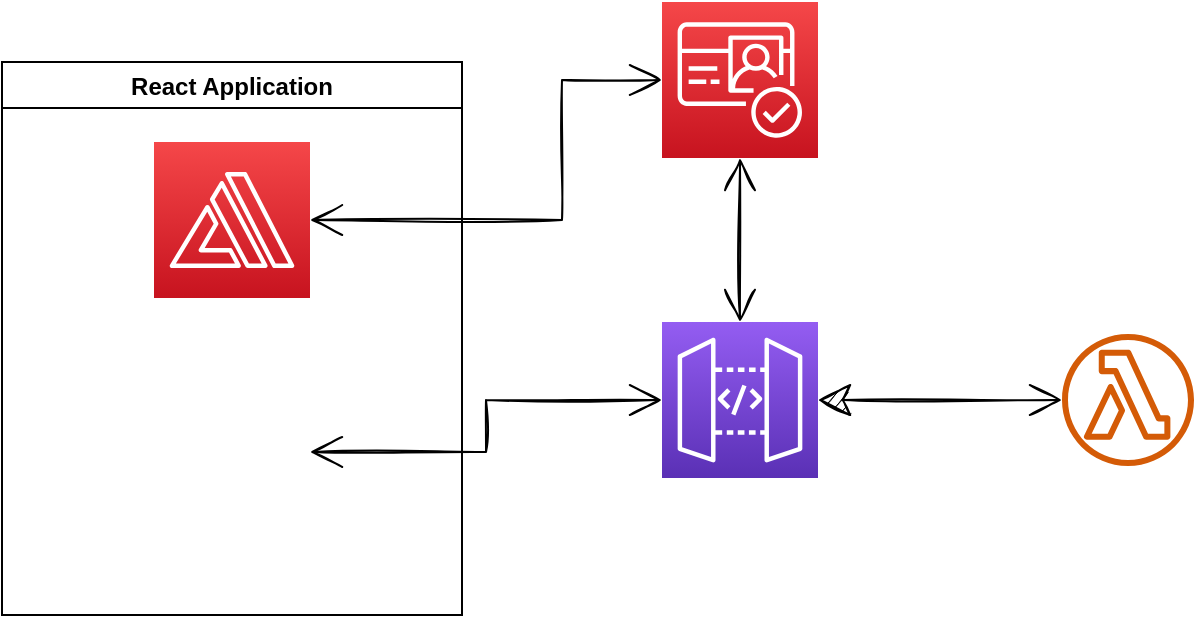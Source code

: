 <mxfile version="20.3.0" type="device"><diagram id="cFfIvvOZjxAWjtNqM_j3" name="Page-1"><mxGraphModel dx="1298" dy="892" grid="0" gridSize="10" guides="1" tooltips="1" connect="1" arrows="1" fold="1" page="1" pageScale="1" pageWidth="1169" pageHeight="1654" math="0" shadow="0"><root><mxCell id="0"/><mxCell id="1" parent="0"/><mxCell id="2pxvAbx7mUyEqBOh8-3k-1" value="" style="points=[[0,0,0],[0.25,0,0],[0.5,0,0],[0.75,0,0],[1,0,0],[0,1,0],[0.25,1,0],[0.5,1,0],[0.75,1,0],[1,1,0],[0,0.25,0],[0,0.5,0],[0,0.75,0],[1,0.25,0],[1,0.5,0],[1,0.75,0]];outlineConnect=0;fontColor=#232F3E;gradientColor=#F54749;gradientDirection=north;fillColor=#C7131F;strokeColor=#ffffff;dashed=0;verticalLabelPosition=bottom;verticalAlign=top;align=center;html=1;fontSize=12;fontStyle=0;aspect=fixed;shape=mxgraph.aws4.resourceIcon;resIcon=mxgraph.aws4.cognito;" vertex="1" parent="1"><mxGeometry x="560" y="160" width="78" height="78" as="geometry"/></mxCell><mxCell id="2pxvAbx7mUyEqBOh8-3k-13" style="edgeStyle=orthogonalEdgeStyle;rounded=0;sketch=1;orthogonalLoop=1;jettySize=auto;html=1;fontSize=12;startArrow=classic;startFill=1;endArrow=open;startSize=14;endSize=14;" edge="1" parent="1" source="2pxvAbx7mUyEqBOh8-3k-5" target="2pxvAbx7mUyEqBOh8-3k-6"><mxGeometry relative="1" as="geometry"/></mxCell><mxCell id="2pxvAbx7mUyEqBOh8-3k-14" style="edgeStyle=orthogonalEdgeStyle;rounded=0;sketch=1;orthogonalLoop=1;jettySize=auto;html=1;entryX=0.5;entryY=1;entryDx=0;entryDy=0;entryPerimeter=0;fontSize=12;startArrow=open;startFill=0;endArrow=open;startSize=14;endSize=14;" edge="1" parent="1" source="2pxvAbx7mUyEqBOh8-3k-5" target="2pxvAbx7mUyEqBOh8-3k-1"><mxGeometry relative="1" as="geometry"/></mxCell><mxCell id="2pxvAbx7mUyEqBOh8-3k-5" value="" style="points=[[0,0,0],[0.25,0,0],[0.5,0,0],[0.75,0,0],[1,0,0],[0,1,0],[0.25,1,0],[0.5,1,0],[0.75,1,0],[1,1,0],[0,0.25,0],[0,0.5,0],[0,0.75,0],[1,0.25,0],[1,0.5,0],[1,0.75,0]];outlineConnect=0;fontColor=#232F3E;gradientColor=#945DF2;gradientDirection=north;fillColor=#5A30B5;strokeColor=#ffffff;dashed=0;verticalLabelPosition=bottom;verticalAlign=top;align=center;html=1;fontSize=12;fontStyle=0;aspect=fixed;shape=mxgraph.aws4.resourceIcon;resIcon=mxgraph.aws4.api_gateway;" vertex="1" parent="1"><mxGeometry x="560" y="320" width="78" height="78" as="geometry"/></mxCell><mxCell id="2pxvAbx7mUyEqBOh8-3k-6" value="" style="outlineConnect=0;fontColor=#232F3E;gradientColor=none;fillColor=#D45B07;strokeColor=none;dashed=0;verticalLabelPosition=bottom;verticalAlign=top;align=center;html=1;fontSize=12;fontStyle=0;aspect=fixed;pointerEvents=1;shape=mxgraph.aws4.lambda_function;" vertex="1" parent="1"><mxGeometry x="760" y="326" width="66" height="66" as="geometry"/></mxCell><mxCell id="2pxvAbx7mUyEqBOh8-3k-7" value="React Application" style="swimlane;" vertex="1" parent="1"><mxGeometry x="230" y="190" width="230" height="276.5" as="geometry"/></mxCell><mxCell id="2pxvAbx7mUyEqBOh8-3k-2" value="" style="points=[[0,0,0],[0.25,0,0],[0.5,0,0],[0.75,0,0],[1,0,0],[0,1,0],[0.25,1,0],[0.5,1,0],[0.75,1,0],[1,1,0],[0,0.25,0],[0,0.5,0],[0,0.75,0],[1,0.25,0],[1,0.5,0],[1,0.75,0]];outlineConnect=0;fontColor=#232F3E;gradientColor=#F54749;gradientDirection=north;fillColor=#C7131F;strokeColor=#ffffff;dashed=0;verticalLabelPosition=bottom;verticalAlign=top;align=center;html=1;fontSize=12;fontStyle=0;aspect=fixed;shape=mxgraph.aws4.resourceIcon;resIcon=mxgraph.aws4.amplify;" vertex="1" parent="2pxvAbx7mUyEqBOh8-3k-7"><mxGeometry x="76" y="40" width="78" height="78" as="geometry"/></mxCell><mxCell id="2pxvAbx7mUyEqBOh8-3k-8" value="" style="shape=image;verticalLabelPosition=bottom;labelBackgroundColor=default;verticalAlign=top;aspect=fixed;imageAspect=0;image=https://upload.wikimedia.org/wikipedia/commons/thumb/a/a7/React-icon.svg/1200px-React-icon.svg.png;" vertex="1" parent="2pxvAbx7mUyEqBOh8-3k-7"><mxGeometry x="73.47" y="160" width="80.53" height="70" as="geometry"/></mxCell><mxCell id="2pxvAbx7mUyEqBOh8-3k-11" style="edgeStyle=orthogonalEdgeStyle;rounded=0;orthogonalLoop=1;jettySize=auto;html=1;fontSize=12;endArrow=open;startSize=14;endSize=14;sketch=1;startArrow=open;startFill=0;" edge="1" parent="1" source="2pxvAbx7mUyEqBOh8-3k-2" target="2pxvAbx7mUyEqBOh8-3k-1"><mxGeometry relative="1" as="geometry"><Array as="points"><mxPoint x="510" y="269"/><mxPoint x="510" y="199"/></Array></mxGeometry></mxCell><mxCell id="2pxvAbx7mUyEqBOh8-3k-12" style="edgeStyle=orthogonalEdgeStyle;rounded=0;sketch=1;orthogonalLoop=1;jettySize=auto;html=1;fontSize=12;startArrow=open;startFill=0;endArrow=open;startSize=14;endSize=14;" edge="1" parent="1" source="2pxvAbx7mUyEqBOh8-3k-8" target="2pxvAbx7mUyEqBOh8-3k-5"><mxGeometry relative="1" as="geometry"/></mxCell></root></mxGraphModel></diagram></mxfile>